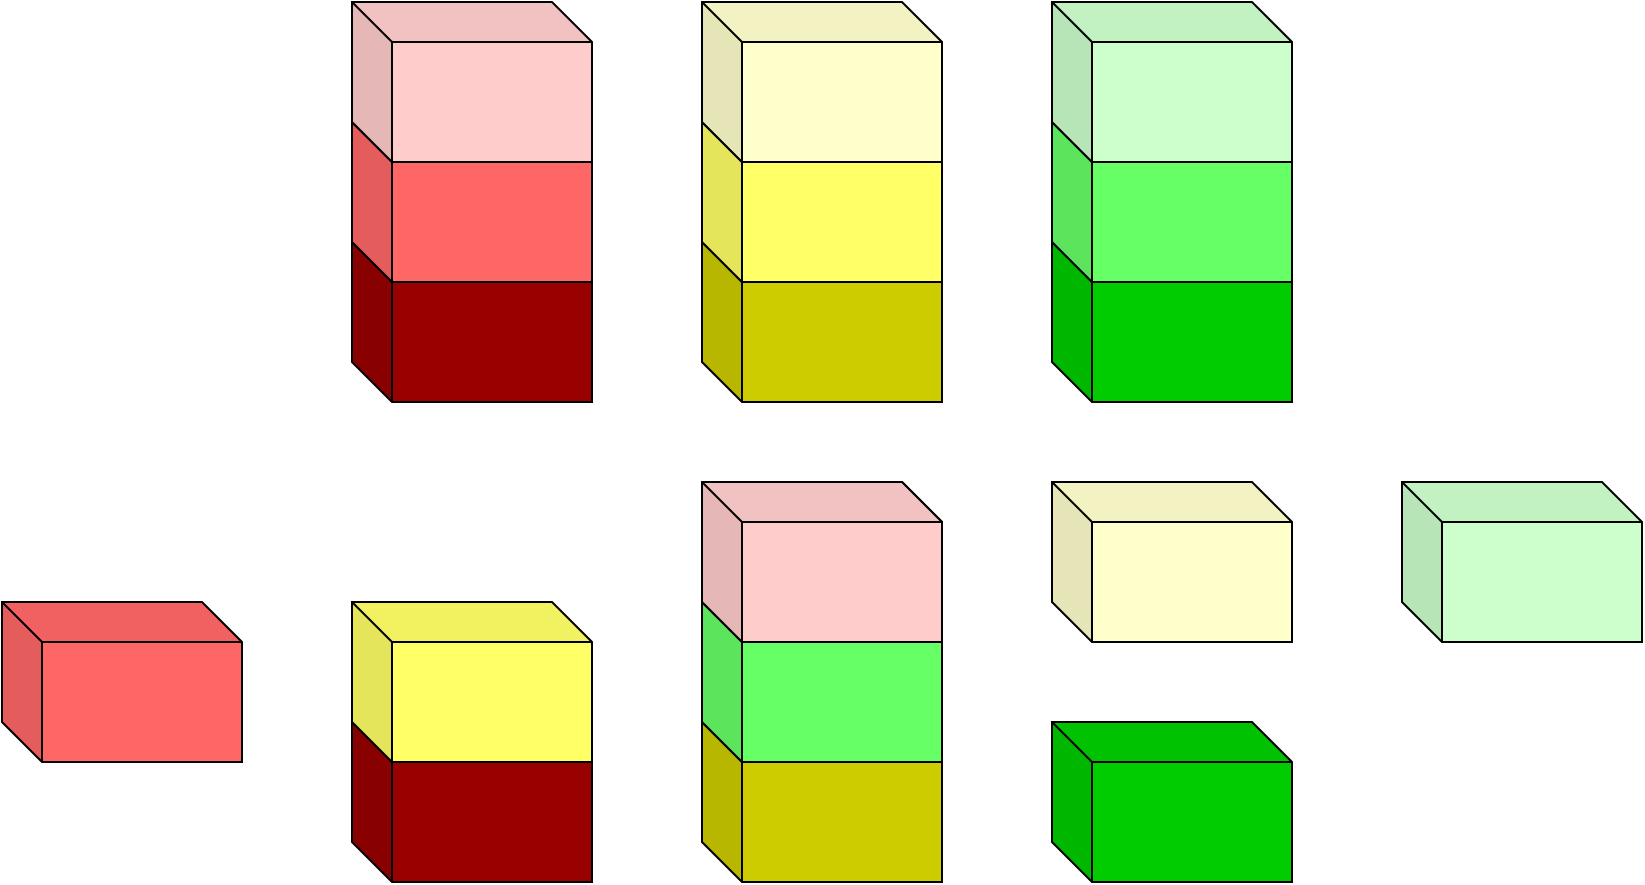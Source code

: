 <mxfile version="14.4.2" type="device"><diagram name="页-1" id="页-1"><mxGraphModel dx="1800" dy="657" grid="1" gridSize="10" guides="1" tooltips="1" connect="1" arrows="1" fold="1" page="1" pageScale="1" pageWidth="827" pageHeight="1169" math="0" shadow="0"><root><mxCell id="0"/><mxCell id="1" parent="0"/><mxCell id="ofzjD_fHxDf3owErpYHw-102" value="" style="group" vertex="1" connectable="0" parent="1"><mxGeometry width="120" height="200" as="geometry"/></mxCell><mxCell id="ofzjD_fHxDf3owErpYHw-80" value="" style="shape=cube;whiteSpace=wrap;html=1;boundedLbl=1;backgroundOutline=1;darkOpacity=0.05;darkOpacity2=0.1;fillColor=#990000;" vertex="1" parent="ofzjD_fHxDf3owErpYHw-102"><mxGeometry y="120" width="120" height="80" as="geometry"/></mxCell><mxCell id="ofzjD_fHxDf3owErpYHw-81" value="" style="shape=cube;whiteSpace=wrap;html=1;boundedLbl=1;backgroundOutline=1;darkOpacity=0.05;darkOpacity2=0.1;fillColor=#FF6666;" vertex="1" parent="ofzjD_fHxDf3owErpYHw-102"><mxGeometry y="60" width="120" height="80" as="geometry"/></mxCell><mxCell id="ofzjD_fHxDf3owErpYHw-82" value="" style="shape=cube;whiteSpace=wrap;html=1;boundedLbl=1;backgroundOutline=1;darkOpacity=0.05;darkOpacity2=0.1;fillColor=#FFCCCC;" vertex="1" parent="ofzjD_fHxDf3owErpYHw-102"><mxGeometry width="120" height="80" as="geometry"/></mxCell><mxCell id="ofzjD_fHxDf3owErpYHw-103" value="" style="group" vertex="1" connectable="0" parent="1"><mxGeometry x="175" width="120" height="200" as="geometry"/></mxCell><mxCell id="ofzjD_fHxDf3owErpYHw-87" value="" style="shape=cube;whiteSpace=wrap;html=1;boundedLbl=1;backgroundOutline=1;darkOpacity=0.05;darkOpacity2=0.1;fillColor=#CCCC00;" vertex="1" parent="ofzjD_fHxDf3owErpYHw-103"><mxGeometry y="120" width="120" height="80" as="geometry"/></mxCell><mxCell id="ofzjD_fHxDf3owErpYHw-88" value="" style="shape=cube;whiteSpace=wrap;html=1;boundedLbl=1;backgroundOutline=1;darkOpacity=0.05;darkOpacity2=0.1;fillColor=#FFFF66;" vertex="1" parent="ofzjD_fHxDf3owErpYHw-103"><mxGeometry y="60" width="120" height="80" as="geometry"/></mxCell><mxCell id="ofzjD_fHxDf3owErpYHw-89" value="" style="shape=cube;whiteSpace=wrap;html=1;boundedLbl=1;backgroundOutline=1;darkOpacity=0.05;darkOpacity2=0.1;fillColor=#FFFFCC;" vertex="1" parent="ofzjD_fHxDf3owErpYHw-103"><mxGeometry width="120" height="80" as="geometry"/></mxCell><mxCell id="ofzjD_fHxDf3owErpYHw-104" value="" style="group" vertex="1" connectable="0" parent="1"><mxGeometry x="350" width="120" height="200" as="geometry"/></mxCell><mxCell id="ofzjD_fHxDf3owErpYHw-90" value="" style="shape=cube;whiteSpace=wrap;html=1;boundedLbl=1;backgroundOutline=1;darkOpacity=0.05;darkOpacity2=0.1;fillColor=#00CC00;" vertex="1" parent="ofzjD_fHxDf3owErpYHw-104"><mxGeometry y="120" width="120" height="80" as="geometry"/></mxCell><mxCell id="ofzjD_fHxDf3owErpYHw-91" value="" style="shape=cube;whiteSpace=wrap;html=1;boundedLbl=1;backgroundOutline=1;darkOpacity=0.05;darkOpacity2=0.1;fillColor=#66FF66;" vertex="1" parent="ofzjD_fHxDf3owErpYHw-104"><mxGeometry y="60" width="120" height="80" as="geometry"/></mxCell><mxCell id="ofzjD_fHxDf3owErpYHw-92" value="" style="shape=cube;whiteSpace=wrap;html=1;boundedLbl=1;backgroundOutline=1;darkOpacity=0.05;darkOpacity2=0.1;fillColor=#CCFFCC;" vertex="1" parent="ofzjD_fHxDf3owErpYHw-104"><mxGeometry width="120" height="80" as="geometry"/></mxCell><mxCell id="ofzjD_fHxDf3owErpYHw-118" value="" style="shape=cube;whiteSpace=wrap;html=1;boundedLbl=1;backgroundOutline=1;darkOpacity=0.05;darkOpacity2=0.1;fillColor=#00CC00;" vertex="1" parent="1"><mxGeometry x="350" y="360" width="120" height="80" as="geometry"/></mxCell><mxCell id="ofzjD_fHxDf3owErpYHw-120" value="" style="shape=cube;whiteSpace=wrap;html=1;boundedLbl=1;backgroundOutline=1;darkOpacity=0.05;darkOpacity2=0.1;fillColor=#CCFFCC;" vertex="1" parent="1"><mxGeometry x="525" y="240" width="120" height="80" as="geometry"/></mxCell><mxCell id="ofzjD_fHxDf3owErpYHw-114" value="" style="shape=cube;whiteSpace=wrap;html=1;boundedLbl=1;backgroundOutline=1;darkOpacity=0.05;darkOpacity2=0.1;fillColor=#CCCC00;" vertex="1" parent="1"><mxGeometry x="175" y="360" width="120" height="80" as="geometry"/></mxCell><mxCell id="ofzjD_fHxDf3owErpYHw-116" value="" style="shape=cube;whiteSpace=wrap;html=1;boundedLbl=1;backgroundOutline=1;darkOpacity=0.05;darkOpacity2=0.1;fillColor=#FFFFCC;" vertex="1" parent="1"><mxGeometry x="175" y="240" width="120" height="80" as="geometry"/></mxCell><mxCell id="ofzjD_fHxDf3owErpYHw-110" value="" style="shape=cube;whiteSpace=wrap;html=1;boundedLbl=1;backgroundOutline=1;darkOpacity=0.05;darkOpacity2=0.1;fillColor=#990000;" vertex="1" parent="1"><mxGeometry y="360" width="120" height="80" as="geometry"/></mxCell><mxCell id="ofzjD_fHxDf3owErpYHw-119" value="" style="shape=cube;whiteSpace=wrap;html=1;boundedLbl=1;backgroundOutline=1;darkOpacity=0.05;darkOpacity2=0.1;fillColor=#66FF66;" vertex="1" parent="1"><mxGeometry x="175" y="300" width="120" height="80" as="geometry"/></mxCell><mxCell id="ofzjD_fHxDf3owErpYHw-115" value="" style="shape=cube;whiteSpace=wrap;html=1;boundedLbl=1;backgroundOutline=1;darkOpacity=0.05;darkOpacity2=0.1;fillColor=#FFFF66;" vertex="1" parent="1"><mxGeometry y="300" width="120" height="80" as="geometry"/></mxCell><mxCell id="ofzjD_fHxDf3owErpYHw-111" value="" style="shape=cube;whiteSpace=wrap;html=1;boundedLbl=1;backgroundOutline=1;darkOpacity=0.05;darkOpacity2=0.1;fillColor=#FF6666;" vertex="1" parent="1"><mxGeometry x="-175" y="300" width="120" height="80" as="geometry"/></mxCell><mxCell id="ofzjD_fHxDf3owErpYHw-121" value="" style="shape=cube;whiteSpace=wrap;html=1;boundedLbl=1;backgroundOutline=1;darkOpacity=0.05;darkOpacity2=0.1;fillColor=#FFCCCC;" vertex="1" parent="1"><mxGeometry x="175" y="240" width="120" height="80" as="geometry"/></mxCell><mxCell id="ofzjD_fHxDf3owErpYHw-122" value="" style="shape=cube;whiteSpace=wrap;html=1;boundedLbl=1;backgroundOutline=1;darkOpacity=0.05;darkOpacity2=0.1;fillColor=#FFFFCC;" vertex="1" parent="1"><mxGeometry x="350" y="240" width="120" height="80" as="geometry"/></mxCell></root></mxGraphModel></diagram></mxfile>